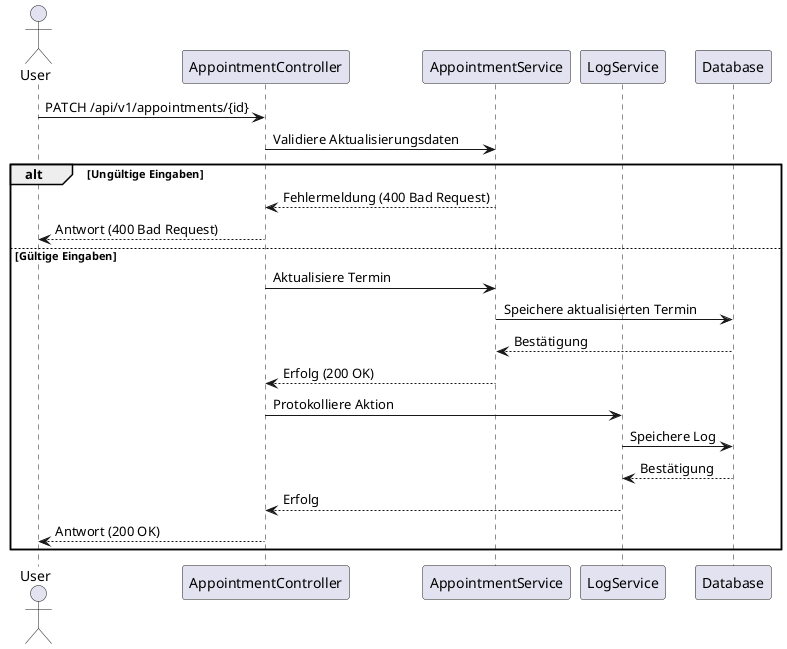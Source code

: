 @startuml
skinparam Shadowing false
skinparam maxMessageSize 300

actor User
participant AppointmentController
participant AppointmentService
participant LogService
participant Database

User -> AppointmentController: PATCH /api/v1/appointments/{id}
AppointmentController -> AppointmentService: Validiere Aktualisierungsdaten
alt Ungültige Eingaben
    AppointmentService --> AppointmentController: Fehlermeldung (400 Bad Request)
    AppointmentController --> User: Antwort (400 Bad Request)
else Gültige Eingaben
    AppointmentController -> AppointmentService: Aktualisiere Termin
    AppointmentService -> Database: Speichere aktualisierten Termin
    Database --> AppointmentService: Bestätigung
    AppointmentService --> AppointmentController: Erfolg (200 OK)
    AppointmentController -> LogService: Protokolliere Aktion
    LogService -> Database: Speichere Log
    Database --> LogService: Bestätigung
    LogService --> AppointmentController: Erfolg
    AppointmentController --> User: Antwort (200 OK)
end
@enduml